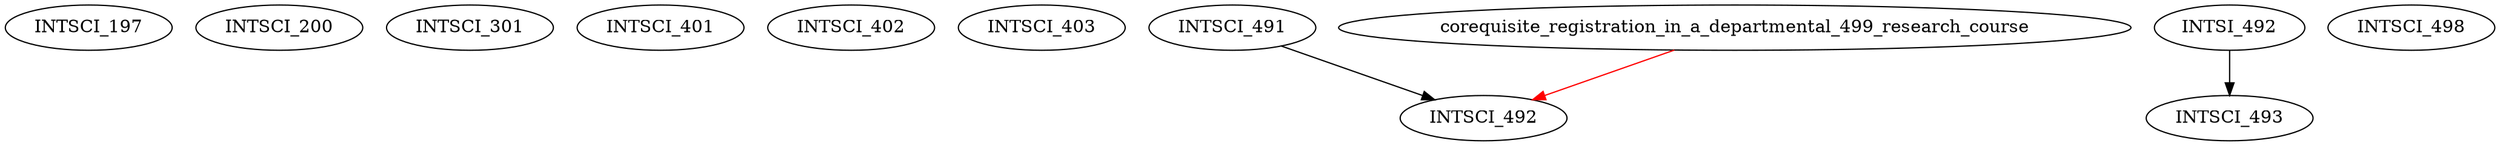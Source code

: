digraph G {
    INTSCI_197;
    INTSCI_200;
    INTSCI_301;
    INTSCI_401;
    INTSCI_402;
    INTSCI_403;
    INTSCI_491;
    edge [color=black];
    INTSCI_491 -> INTSCI_492;
    edge [color=red];
    corequisite_registration_in_a_departmental_499_research_course -> INTSCI_492;
    edge [color=black];
    INTSI_492 -> INTSCI_493;
    INTSCI_498;
}
